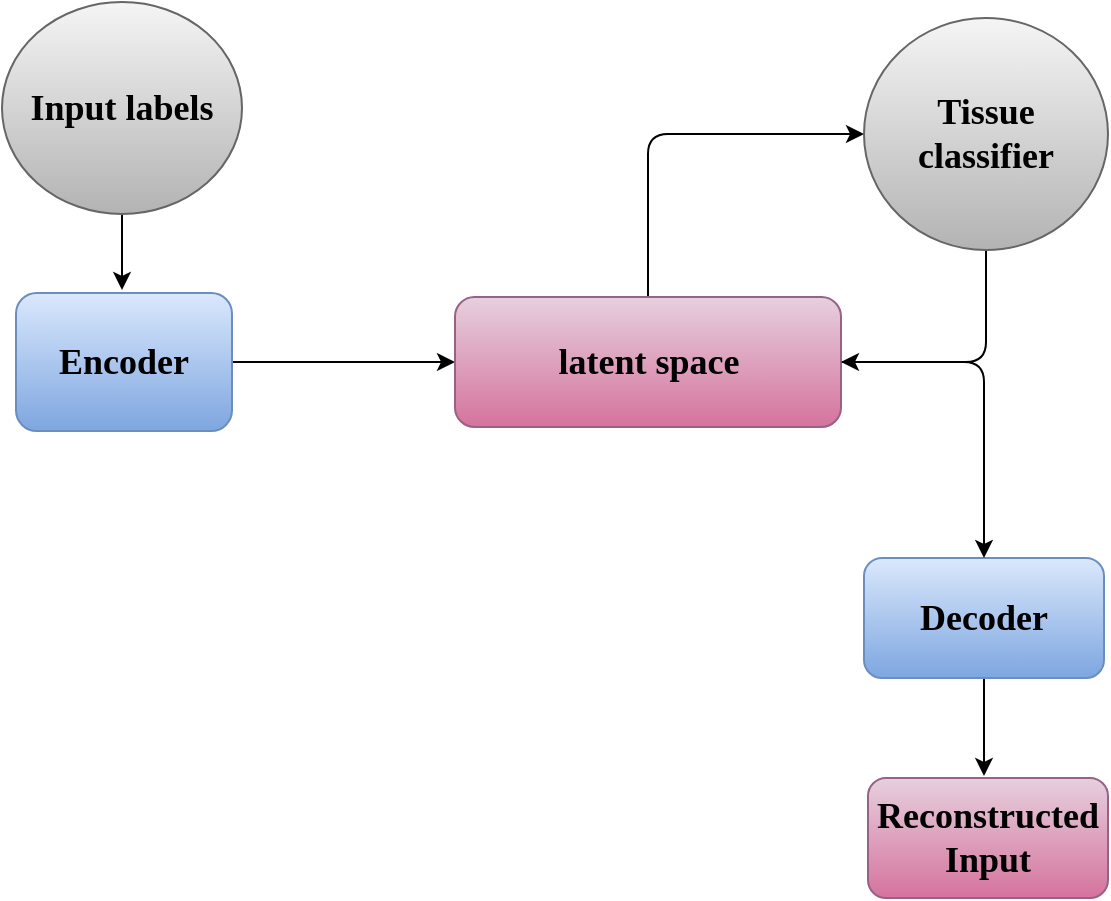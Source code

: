 <mxfile version="27.2.0">
  <diagram name="Page-1" id="9X9iBXvcAOAtvH611Xnp">
    <mxGraphModel dx="946" dy="610" grid="0" gridSize="10" guides="1" tooltips="1" connect="1" arrows="0" fold="1" page="1" pageScale="1" pageWidth="827" pageHeight="1169" math="0" shadow="0">
      <root>
        <mxCell id="0" />
        <mxCell id="1" parent="0" />
        <mxCell id="QxtHzAqx2rWS9rD3kl0U-5" style="edgeStyle=orthogonalEdgeStyle;rounded=0;orthogonalLoop=1;jettySize=auto;html=1;exitX=1;exitY=0.5;exitDx=0;exitDy=0;entryX=0;entryY=0.5;entryDx=0;entryDy=0;" edge="1" parent="1" source="WKkswESIlIRuYTNJoBE_-1" target="QxtHzAqx2rWS9rD3kl0U-1">
          <mxGeometry relative="1" as="geometry" />
        </mxCell>
        <mxCell id="WKkswESIlIRuYTNJoBE_-1" value="&lt;font face=&quot;Times New Roman&quot; style=&quot;font-size: 18px;&quot;&gt;&lt;b&gt;Encoder&lt;/b&gt;&lt;/font&gt;" style="rounded=1;whiteSpace=wrap;html=1;strokeColor=#6c8ebf;fillColor=#dae8fc;gradientColor=#7ea6e0;" parent="1" vertex="1">
          <mxGeometry x="103" y="176.5" width="108" height="69" as="geometry" />
        </mxCell>
        <mxCell id="WKkswESIlIRuYTNJoBE_-2" value="&lt;font face=&quot;Times New Roman&quot; style=&quot;font-size: 18px;&quot;&gt;&lt;b&gt;Reconstructed Input&lt;/b&gt;&lt;/font&gt;" style="rounded=1;whiteSpace=wrap;html=1;strokeColor=#996185;fillColor=#e6d0de;gradientColor=#d5739d;" parent="1" vertex="1">
          <mxGeometry x="529" y="419" width="120" height="60" as="geometry" />
        </mxCell>
        <mxCell id="QxtHzAqx2rWS9rD3kl0U-12" style="edgeStyle=orthogonalEdgeStyle;rounded=0;orthogonalLoop=1;jettySize=auto;html=1;exitX=0.5;exitY=1;exitDx=0;exitDy=0;" edge="1" parent="1" source="WKkswESIlIRuYTNJoBE_-3">
          <mxGeometry relative="1" as="geometry">
            <mxPoint x="587" y="418" as="targetPoint" />
          </mxGeometry>
        </mxCell>
        <mxCell id="WKkswESIlIRuYTNJoBE_-3" value="&lt;b&gt;&lt;font face=&quot;Times New Roman&quot; style=&quot;font-size: 18px;&quot;&gt;Decoder&lt;/font&gt;&lt;/b&gt;" style="rounded=1;whiteSpace=wrap;html=1;strokeColor=#6c8ebf;fillColor=#dae8fc;gradientColor=#7ea6e0;" parent="1" vertex="1">
          <mxGeometry x="527" y="309" width="120" height="60" as="geometry" />
        </mxCell>
        <mxCell id="QxtHzAqx2rWS9rD3kl0U-8" style="edgeStyle=orthogonalEdgeStyle;rounded=1;orthogonalLoop=1;jettySize=auto;html=1;exitX=0.5;exitY=0;exitDx=0;exitDy=0;entryX=0;entryY=0.5;entryDx=0;entryDy=0;curved=0;" edge="1" parent="1" source="QxtHzAqx2rWS9rD3kl0U-1" target="QxtHzAqx2rWS9rD3kl0U-6">
          <mxGeometry relative="1" as="geometry" />
        </mxCell>
        <mxCell id="QxtHzAqx2rWS9rD3kl0U-10" style="edgeStyle=orthogonalEdgeStyle;rounded=1;orthogonalLoop=1;jettySize=auto;html=1;exitX=1;exitY=0.5;exitDx=0;exitDy=0;entryX=0.5;entryY=0;entryDx=0;entryDy=0;curved=0;" edge="1" parent="1" source="QxtHzAqx2rWS9rD3kl0U-1" target="WKkswESIlIRuYTNJoBE_-3">
          <mxGeometry relative="1" as="geometry" />
        </mxCell>
        <mxCell id="QxtHzAqx2rWS9rD3kl0U-1" value="&lt;font style=&quot;font-size: 18px;&quot; face=&quot;Times New Roman&quot;&gt;&lt;b&gt;latent space&lt;/b&gt;&lt;/font&gt;" style="rounded=1;whiteSpace=wrap;html=1;fillColor=#e6d0de;gradientColor=#d5739d;strokeColor=#996185;" vertex="1" parent="1">
          <mxGeometry x="322.5" y="178.5" width="193" height="65" as="geometry" />
        </mxCell>
        <mxCell id="QxtHzAqx2rWS9rD3kl0U-4" style="edgeStyle=orthogonalEdgeStyle;rounded=0;orthogonalLoop=1;jettySize=auto;html=1;exitX=0.5;exitY=1;exitDx=0;exitDy=0;" edge="1" parent="1" source="QxtHzAqx2rWS9rD3kl0U-2">
          <mxGeometry relative="1" as="geometry">
            <mxPoint x="156" y="175" as="targetPoint" />
          </mxGeometry>
        </mxCell>
        <mxCell id="QxtHzAqx2rWS9rD3kl0U-2" value="&lt;b&gt;&lt;font style=&quot;font-size: 18px;&quot; face=&quot;Times New Roman&quot;&gt;Input labels&lt;/font&gt;&lt;/b&gt;" style="ellipse;whiteSpace=wrap;html=1;fillColor=#f5f5f5;strokeColor=#666666;gradientColor=#b3b3b3;" vertex="1" parent="1">
          <mxGeometry x="96" y="31" width="120" height="106" as="geometry" />
        </mxCell>
        <mxCell id="QxtHzAqx2rWS9rD3kl0U-9" style="edgeStyle=orthogonalEdgeStyle;rounded=1;orthogonalLoop=1;jettySize=auto;html=1;exitX=0.5;exitY=1;exitDx=0;exitDy=0;entryX=1;entryY=0.5;entryDx=0;entryDy=0;curved=0;" edge="1" parent="1" source="QxtHzAqx2rWS9rD3kl0U-6" target="QxtHzAqx2rWS9rD3kl0U-1">
          <mxGeometry relative="1" as="geometry" />
        </mxCell>
        <mxCell id="QxtHzAqx2rWS9rD3kl0U-6" value="&lt;b&gt;&lt;font face=&quot;Times New Roman&quot; style=&quot;font-size: 18px;&quot;&gt;Tissue classifier&lt;/font&gt;&lt;/b&gt;" style="ellipse;whiteSpace=wrap;html=1;fillColor=#f5f5f5;gradientColor=#b3b3b3;strokeColor=#666666;" vertex="1" parent="1">
          <mxGeometry x="527" y="39" width="122" height="116" as="geometry" />
        </mxCell>
      </root>
    </mxGraphModel>
  </diagram>
</mxfile>

